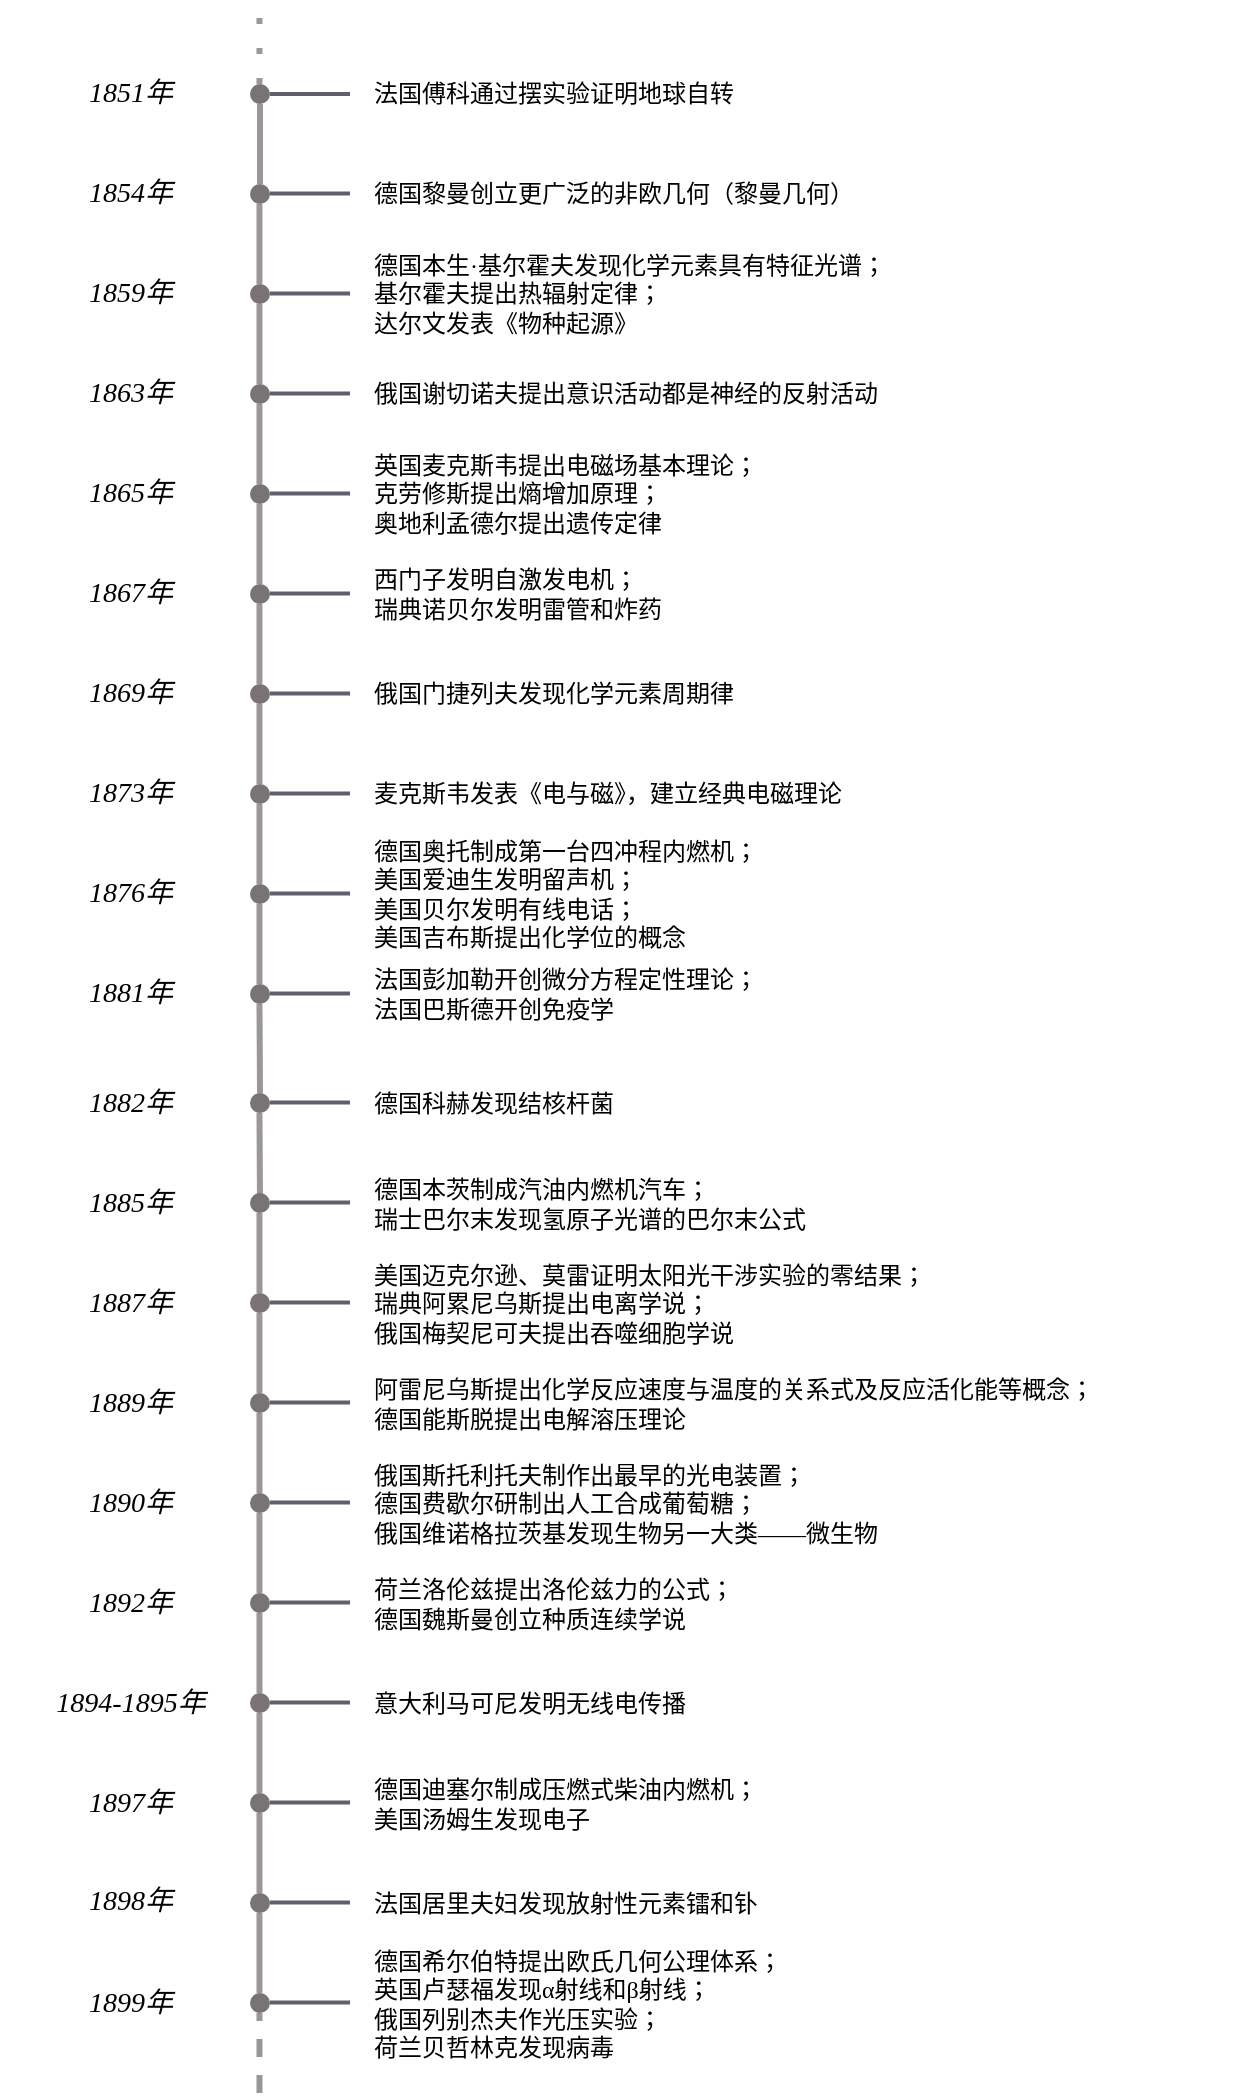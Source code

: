 <mxfile version="21.2.1" type="device">
  <diagram name="第 1 页" id="E8oEpTzGUvyuNaN51fWy">
    <mxGraphModel dx="792" dy="476" grid="1" gridSize="10" guides="1" tooltips="1" connect="1" arrows="1" fold="1" page="1" pageScale="1" pageWidth="827" pageHeight="1169" math="0" shadow="0">
      <root>
        <mxCell id="0" />
        <mxCell id="1" parent="0" />
        <mxCell id="lFroKfWNAPlT9c4xP5ak-36" value="" style="ellipse;whiteSpace=wrap;html=1;aspect=fixed;strokeColor=none;fillColor=#7a7374;" parent="1" vertex="1">
          <mxGeometry x="270" y="80" width="10" height="10" as="geometry" />
        </mxCell>
        <mxCell id="lFroKfWNAPlT9c4xP5ak-37" value="" style="ellipse;whiteSpace=wrap;html=1;aspect=fixed;strokeColor=none;fillColor=#7a7374;" parent="1" vertex="1">
          <mxGeometry x="270" y="130" width="10" height="10" as="geometry" />
        </mxCell>
        <mxCell id="lFroKfWNAPlT9c4xP5ak-38" value="" style="ellipse;whiteSpace=wrap;html=1;aspect=fixed;strokeColor=none;fillColor=#7a7374;" parent="1" vertex="1">
          <mxGeometry x="270" y="180" width="10" height="10" as="geometry" />
        </mxCell>
        <mxCell id="lFroKfWNAPlT9c4xP5ak-39" value="" style="ellipse;whiteSpace=wrap;html=1;aspect=fixed;strokeColor=none;fillColor=#7a7374;" parent="1" vertex="1">
          <mxGeometry x="270" y="230" width="10" height="10" as="geometry" />
        </mxCell>
        <mxCell id="lFroKfWNAPlT9c4xP5ak-40" value="" style="ellipse;whiteSpace=wrap;html=1;aspect=fixed;strokeColor=none;fillColor=#7a7374;" parent="1" vertex="1">
          <mxGeometry x="270" y="280" width="10" height="10" as="geometry" />
        </mxCell>
        <mxCell id="lFroKfWNAPlT9c4xP5ak-41" value="" style="ellipse;whiteSpace=wrap;html=1;aspect=fixed;strokeColor=none;fillColor=#7a7374;" parent="1" vertex="1">
          <mxGeometry x="270" y="330" width="10" height="10" as="geometry" />
        </mxCell>
        <mxCell id="lFroKfWNAPlT9c4xP5ak-42" value="" style="ellipse;whiteSpace=wrap;html=1;aspect=fixed;strokeColor=none;fillColor=#7a7374;" parent="1" vertex="1">
          <mxGeometry x="270" y="380" width="10" height="10" as="geometry" />
        </mxCell>
        <mxCell id="lFroKfWNAPlT9c4xP5ak-43" value="" style="ellipse;whiteSpace=wrap;html=1;aspect=fixed;strokeColor=none;fillColor=#7a7374;" parent="1" vertex="1">
          <mxGeometry x="270" y="430" width="10" height="10" as="geometry" />
        </mxCell>
        <mxCell id="lFroKfWNAPlT9c4xP5ak-44" value="" style="ellipse;whiteSpace=wrap;html=1;aspect=fixed;strokeColor=none;fillColor=#7a7374;" parent="1" vertex="1">
          <mxGeometry x="270" y="480" width="10" height="10" as="geometry" />
        </mxCell>
        <mxCell id="lFroKfWNAPlT9c4xP5ak-45" value="" style="ellipse;whiteSpace=wrap;html=1;aspect=fixed;strokeColor=none;fillColor=#7a7374;" parent="1" vertex="1">
          <mxGeometry x="270" y="530" width="10" height="10" as="geometry" />
        </mxCell>
        <mxCell id="lFroKfWNAPlT9c4xP5ak-46" value="" style="ellipse;whiteSpace=wrap;html=1;aspect=fixed;strokeColor=none;fillColor=#7a7374;" parent="1" vertex="1">
          <mxGeometry x="270" y="584.5" width="10" height="10" as="geometry" />
        </mxCell>
        <mxCell id="lFroKfWNAPlT9c4xP5ak-47" value="" style="ellipse;whiteSpace=wrap;html=1;aspect=fixed;strokeColor=none;fillColor=#7a7374;" parent="1" vertex="1">
          <mxGeometry x="270" y="634.5" width="10" height="10" as="geometry" />
        </mxCell>
        <mxCell id="lFroKfWNAPlT9c4xP5ak-48" value="" style="ellipse;whiteSpace=wrap;html=1;aspect=fixed;strokeColor=none;fillColor=#7a7374;" parent="1" vertex="1">
          <mxGeometry x="270" y="684.5" width="10" height="10" as="geometry" />
        </mxCell>
        <mxCell id="lFroKfWNAPlT9c4xP5ak-49" value="" style="ellipse;whiteSpace=wrap;html=1;aspect=fixed;strokeColor=none;fillColor=#7a7374;" parent="1" vertex="1">
          <mxGeometry x="270" y="734.5" width="10" height="10" as="geometry" />
        </mxCell>
        <mxCell id="lFroKfWNAPlT9c4xP5ak-50" value="" style="ellipse;whiteSpace=wrap;html=1;aspect=fixed;strokeColor=none;fillColor=#7a7374;" parent="1" vertex="1">
          <mxGeometry x="270" y="784.5" width="10" height="10" as="geometry" />
        </mxCell>
        <mxCell id="lFroKfWNAPlT9c4xP5ak-51" value="" style="ellipse;whiteSpace=wrap;html=1;aspect=fixed;strokeColor=none;fillColor=#7a7374;" parent="1" vertex="1">
          <mxGeometry x="270" y="834.5" width="10" height="10" as="geometry" />
        </mxCell>
        <mxCell id="lFroKfWNAPlT9c4xP5ak-52" value="" style="ellipse;whiteSpace=wrap;html=1;aspect=fixed;strokeColor=none;fillColor=#7a7374;" parent="1" vertex="1">
          <mxGeometry x="270" y="884.5" width="10" height="10" as="geometry" />
        </mxCell>
        <mxCell id="lFroKfWNAPlT9c4xP5ak-53" value="" style="ellipse;whiteSpace=wrap;html=1;aspect=fixed;strokeColor=none;fillColor=#7a7374;" parent="1" vertex="1">
          <mxGeometry x="270" y="934.5" width="10" height="10" as="geometry" />
        </mxCell>
        <mxCell id="lFroKfWNAPlT9c4xP5ak-54" value="" style="ellipse;whiteSpace=wrap;html=1;aspect=fixed;strokeColor=none;fillColor=#7a7374;" parent="1" vertex="1">
          <mxGeometry x="270" y="984.5" width="10" height="10" as="geometry" />
        </mxCell>
        <mxCell id="lFroKfWNAPlT9c4xP5ak-55" value="" style="ellipse;whiteSpace=wrap;html=1;aspect=fixed;strokeColor=none;fillColor=#7a7374;" parent="1" vertex="1">
          <mxGeometry x="270" y="1034.5" width="10" height="10" as="geometry" />
        </mxCell>
        <mxCell id="lFroKfWNAPlT9c4xP5ak-58" value="" style="endArrow=none;html=1;rounded=1;entryX=0.5;entryY=1;entryDx=0;entryDy=0;exitX=0.5;exitY=0;exitDx=0;exitDy=0;strokeColor=#7a7374;strokeWidth=3;opacity=75;" parent="1" source="lFroKfWNAPlT9c4xP5ak-37" target="lFroKfWNAPlT9c4xP5ak-36" edge="1">
          <mxGeometry width="50" height="50" relative="1" as="geometry">
            <mxPoint x="290" y="130" as="sourcePoint" />
            <mxPoint x="350" y="100" as="targetPoint" />
          </mxGeometry>
        </mxCell>
        <mxCell id="lFroKfWNAPlT9c4xP5ak-59" value="" style="endArrow=none;html=1;rounded=1;entryX=0.5;entryY=1;entryDx=0;entryDy=0;exitX=0.5;exitY=0;exitDx=0;exitDy=0;strokeColor=#7a7374;strokeWidth=3;opacity=75;dashed=1;dashPattern=1 4;" parent="1" edge="1">
          <mxGeometry width="50" height="50" relative="1" as="geometry">
            <mxPoint x="274.74" y="80" as="sourcePoint" />
            <mxPoint x="274.74" y="40" as="targetPoint" />
          </mxGeometry>
        </mxCell>
        <mxCell id="lFroKfWNAPlT9c4xP5ak-60" value="" style="endArrow=none;html=1;rounded=1;entryX=0.5;entryY=1;entryDx=0;entryDy=0;exitX=0.5;exitY=0;exitDx=0;exitDy=0;strokeColor=#7a7374;strokeWidth=3;opacity=75;" parent="1" edge="1">
          <mxGeometry width="50" height="50" relative="1" as="geometry">
            <mxPoint x="274.74" y="180" as="sourcePoint" />
            <mxPoint x="274.74" y="140" as="targetPoint" />
          </mxGeometry>
        </mxCell>
        <mxCell id="lFroKfWNAPlT9c4xP5ak-61" value="" style="endArrow=none;html=1;rounded=1;entryX=0.5;entryY=1;entryDx=0;entryDy=0;exitX=0.5;exitY=0;exitDx=0;exitDy=0;strokeColor=#7a7374;strokeWidth=3;opacity=75;" parent="1" edge="1">
          <mxGeometry width="50" height="50" relative="1" as="geometry">
            <mxPoint x="274.74" y="230" as="sourcePoint" />
            <mxPoint x="274.74" y="190" as="targetPoint" />
          </mxGeometry>
        </mxCell>
        <mxCell id="lFroKfWNAPlT9c4xP5ak-62" value="" style="endArrow=none;html=1;rounded=1;entryX=0.5;entryY=1;entryDx=0;entryDy=0;exitX=0.5;exitY=0;exitDx=0;exitDy=0;strokeColor=#7a7374;strokeWidth=3;opacity=75;" parent="1" edge="1">
          <mxGeometry width="50" height="50" relative="1" as="geometry">
            <mxPoint x="274.74" y="280" as="sourcePoint" />
            <mxPoint x="274.74" y="240" as="targetPoint" />
          </mxGeometry>
        </mxCell>
        <mxCell id="lFroKfWNAPlT9c4xP5ak-63" value="" style="endArrow=none;html=1;rounded=1;entryX=0.5;entryY=1;entryDx=0;entryDy=0;exitX=0.5;exitY=0;exitDx=0;exitDy=0;strokeColor=#7a7374;strokeWidth=3;opacity=75;" parent="1" edge="1">
          <mxGeometry width="50" height="50" relative="1" as="geometry">
            <mxPoint x="274.74" y="330" as="sourcePoint" />
            <mxPoint x="274.74" y="290" as="targetPoint" />
          </mxGeometry>
        </mxCell>
        <mxCell id="lFroKfWNAPlT9c4xP5ak-64" value="" style="endArrow=none;html=1;rounded=1;entryX=0.5;entryY=1;entryDx=0;entryDy=0;exitX=0.5;exitY=0;exitDx=0;exitDy=0;strokeColor=#7a7374;strokeWidth=3;opacity=75;" parent="1" edge="1">
          <mxGeometry width="50" height="50" relative="1" as="geometry">
            <mxPoint x="274.74" y="380" as="sourcePoint" />
            <mxPoint x="274.74" y="340" as="targetPoint" />
          </mxGeometry>
        </mxCell>
        <mxCell id="lFroKfWNAPlT9c4xP5ak-65" value="" style="endArrow=none;html=1;rounded=1;entryX=0.5;entryY=1;entryDx=0;entryDy=0;exitX=0.5;exitY=0;exitDx=0;exitDy=0;strokeColor=#7a7374;strokeWidth=3;opacity=75;" parent="1" edge="1">
          <mxGeometry width="50" height="50" relative="1" as="geometry">
            <mxPoint x="274.74" y="430" as="sourcePoint" />
            <mxPoint x="274.74" y="390" as="targetPoint" />
          </mxGeometry>
        </mxCell>
        <mxCell id="lFroKfWNAPlT9c4xP5ak-66" value="" style="endArrow=none;html=1;rounded=1;entryX=0.5;entryY=1;entryDx=0;entryDy=0;exitX=0.5;exitY=0;exitDx=0;exitDy=0;strokeColor=#7a7374;strokeWidth=3;opacity=75;" parent="1" edge="1">
          <mxGeometry width="50" height="50" relative="1" as="geometry">
            <mxPoint x="274.74" y="480" as="sourcePoint" />
            <mxPoint x="274.74" y="440" as="targetPoint" />
          </mxGeometry>
        </mxCell>
        <mxCell id="lFroKfWNAPlT9c4xP5ak-67" value="" style="endArrow=none;html=1;rounded=1;entryX=0.5;entryY=1;entryDx=0;entryDy=0;exitX=0.5;exitY=0;exitDx=0;exitDy=0;strokeColor=#7a7374;strokeWidth=3;opacity=75;" parent="1" edge="1">
          <mxGeometry width="50" height="50" relative="1" as="geometry">
            <mxPoint x="274.74" y="530" as="sourcePoint" />
            <mxPoint x="274.74" y="490" as="targetPoint" />
          </mxGeometry>
        </mxCell>
        <mxCell id="lFroKfWNAPlT9c4xP5ak-69" value="" style="endArrow=none;html=1;rounded=1;entryX=0.5;entryY=1;entryDx=0;entryDy=0;strokeColor=#7a7374;strokeWidth=3;opacity=75;exitX=0.5;exitY=0;exitDx=0;exitDy=0;" parent="1" source="lFroKfWNAPlT9c4xP5ak-46" edge="1">
          <mxGeometry width="50" height="50" relative="1" as="geometry">
            <mxPoint x="275" y="580" as="sourcePoint" />
            <mxPoint x="274.74" y="540" as="targetPoint" />
          </mxGeometry>
        </mxCell>
        <mxCell id="lFroKfWNAPlT9c4xP5ak-70" value="" style="endArrow=none;html=1;rounded=1;entryX=0.5;entryY=1;entryDx=0;entryDy=0;strokeColor=#7a7374;strokeWidth=3;opacity=75;exitX=0.5;exitY=0;exitDx=0;exitDy=0;" parent="1" edge="1">
          <mxGeometry width="50" height="50" relative="1" as="geometry">
            <mxPoint x="275" y="639.5" as="sourcePoint" />
            <mxPoint x="274.74" y="594.5" as="targetPoint" />
          </mxGeometry>
        </mxCell>
        <mxCell id="lFroKfWNAPlT9c4xP5ak-71" value="" style="endArrow=none;html=1;rounded=1;entryX=0.5;entryY=1;entryDx=0;entryDy=0;exitX=0.5;exitY=0;exitDx=0;exitDy=0;strokeColor=#7a7374;strokeWidth=3;opacity=75;" parent="1" edge="1">
          <mxGeometry width="50" height="50" relative="1" as="geometry">
            <mxPoint x="274.74" y="684.5" as="sourcePoint" />
            <mxPoint x="274.74" y="644.5" as="targetPoint" />
          </mxGeometry>
        </mxCell>
        <mxCell id="lFroKfWNAPlT9c4xP5ak-72" value="" style="endArrow=none;html=1;rounded=1;entryX=0.5;entryY=1;entryDx=0;entryDy=0;exitX=0.5;exitY=0;exitDx=0;exitDy=0;strokeColor=#7a7374;strokeWidth=3;opacity=75;" parent="1" edge="1">
          <mxGeometry width="50" height="50" relative="1" as="geometry">
            <mxPoint x="274.74" y="734.5" as="sourcePoint" />
            <mxPoint x="274.74" y="694.5" as="targetPoint" />
          </mxGeometry>
        </mxCell>
        <mxCell id="lFroKfWNAPlT9c4xP5ak-73" value="" style="endArrow=none;html=1;rounded=1;entryX=0.5;entryY=1;entryDx=0;entryDy=0;exitX=0.5;exitY=0;exitDx=0;exitDy=0;strokeColor=#7a7374;strokeWidth=3;opacity=75;" parent="1" edge="1">
          <mxGeometry width="50" height="50" relative="1" as="geometry">
            <mxPoint x="274.74" y="784.5" as="sourcePoint" />
            <mxPoint x="274.74" y="744.5" as="targetPoint" />
          </mxGeometry>
        </mxCell>
        <mxCell id="lFroKfWNAPlT9c4xP5ak-74" value="" style="endArrow=none;html=1;rounded=1;entryX=0.5;entryY=1;entryDx=0;entryDy=0;exitX=0.5;exitY=0;exitDx=0;exitDy=0;strokeColor=#7a7374;strokeWidth=3;opacity=75;" parent="1" edge="1">
          <mxGeometry width="50" height="50" relative="1" as="geometry">
            <mxPoint x="274.74" y="834.5" as="sourcePoint" />
            <mxPoint x="274.74" y="794.5" as="targetPoint" />
          </mxGeometry>
        </mxCell>
        <mxCell id="lFroKfWNAPlT9c4xP5ak-75" value="" style="endArrow=none;html=1;rounded=1;entryX=0.5;entryY=1;entryDx=0;entryDy=0;exitX=0.5;exitY=0;exitDx=0;exitDy=0;strokeColor=#7a7374;strokeWidth=3;opacity=75;" parent="1" edge="1">
          <mxGeometry width="50" height="50" relative="1" as="geometry">
            <mxPoint x="274.74" y="884.5" as="sourcePoint" />
            <mxPoint x="274.74" y="844.5" as="targetPoint" />
          </mxGeometry>
        </mxCell>
        <mxCell id="lFroKfWNAPlT9c4xP5ak-76" value="" style="endArrow=none;html=1;rounded=1;entryX=0.5;entryY=1;entryDx=0;entryDy=0;exitX=0.5;exitY=0;exitDx=0;exitDy=0;strokeColor=#7a7374;strokeWidth=3;opacity=75;" parent="1" edge="1">
          <mxGeometry width="50" height="50" relative="1" as="geometry">
            <mxPoint x="274.74" y="934.5" as="sourcePoint" />
            <mxPoint x="274.74" y="894.5" as="targetPoint" />
          </mxGeometry>
        </mxCell>
        <mxCell id="lFroKfWNAPlT9c4xP5ak-77" value="" style="endArrow=none;html=1;rounded=1;entryX=0.5;entryY=1;entryDx=0;entryDy=0;exitX=0.5;exitY=0;exitDx=0;exitDy=0;strokeColor=#7a7374;strokeWidth=3;opacity=75;" parent="1" edge="1">
          <mxGeometry width="50" height="50" relative="1" as="geometry">
            <mxPoint x="274.74" y="984.5" as="sourcePoint" />
            <mxPoint x="274.74" y="944.5" as="targetPoint" />
          </mxGeometry>
        </mxCell>
        <mxCell id="lFroKfWNAPlT9c4xP5ak-78" value="" style="endArrow=none;html=1;rounded=1;entryX=0.5;entryY=1;entryDx=0;entryDy=0;exitX=0.5;exitY=0;exitDx=0;exitDy=0;strokeColor=#7a7374;strokeWidth=3;opacity=75;" parent="1" edge="1">
          <mxGeometry width="50" height="50" relative="1" as="geometry">
            <mxPoint x="274.74" y="1034.5" as="sourcePoint" />
            <mxPoint x="274.74" y="994.5" as="targetPoint" />
          </mxGeometry>
        </mxCell>
        <mxCell id="lFroKfWNAPlT9c4xP5ak-79" value="" style="endArrow=none;html=1;rounded=1;entryX=0.5;entryY=1;entryDx=0;entryDy=0;exitX=0.5;exitY=0;exitDx=0;exitDy=0;strokeColor=#7a7374;strokeWidth=3;opacity=75;dashed=1;" parent="1" edge="1">
          <mxGeometry width="50" height="50" relative="1" as="geometry">
            <mxPoint x="274.74" y="1084.5" as="sourcePoint" />
            <mxPoint x="274.74" y="1044.5" as="targetPoint" />
          </mxGeometry>
        </mxCell>
        <mxCell id="lFroKfWNAPlT9c4xP5ak-86" value="&lt;span style=&quot;font-size: 14px;&quot;&gt;&lt;i&gt;1851年&lt;/i&gt;&lt;/span&gt;" style="text;strokeColor=none;fillColor=none;html=1;fontSize=7;fontStyle=0;verticalAlign=middle;align=center;fontFamily=Comic Sans MS;" parent="1" vertex="1">
          <mxGeometry x="160" y="75" width="100" height="20" as="geometry" />
        </mxCell>
        <mxCell id="lFroKfWNAPlT9c4xP5ak-102" value="" style="endArrow=none;html=1;rounded=1;exitX=1;exitY=0.5;exitDx=0;exitDy=0;strokeColor=#5e616d;strokeWidth=2;" parent="1" source="lFroKfWNAPlT9c4xP5ak-36" edge="1">
          <mxGeometry width="50" height="50" relative="1" as="geometry">
            <mxPoint x="350" y="95" as="sourcePoint" />
            <mxPoint x="320" y="85" as="targetPoint" />
          </mxGeometry>
        </mxCell>
        <mxCell id="lFroKfWNAPlT9c4xP5ak-103" value="" style="endArrow=none;html=1;rounded=1;exitX=1;exitY=0.5;exitDx=0;exitDy=0;strokeColor=#5e616d;strokeWidth=2;" parent="1" edge="1">
          <mxGeometry width="50" height="50" relative="1" as="geometry">
            <mxPoint x="280" y="134.69" as="sourcePoint" />
            <mxPoint x="320" y="134.69" as="targetPoint" />
          </mxGeometry>
        </mxCell>
        <mxCell id="lFroKfWNAPlT9c4xP5ak-104" value="" style="endArrow=none;html=1;rounded=1;exitX=1;exitY=0.5;exitDx=0;exitDy=0;strokeColor=#5e616d;strokeWidth=2;" parent="1" edge="1">
          <mxGeometry width="50" height="50" relative="1" as="geometry">
            <mxPoint x="280" y="184.69" as="sourcePoint" />
            <mxPoint x="320" y="184.69" as="targetPoint" />
          </mxGeometry>
        </mxCell>
        <mxCell id="lFroKfWNAPlT9c4xP5ak-105" value="" style="endArrow=none;html=1;rounded=1;exitX=1;exitY=0.5;exitDx=0;exitDy=0;strokeColor=#5e616d;strokeWidth=2;" parent="1" edge="1">
          <mxGeometry width="50" height="50" relative="1" as="geometry">
            <mxPoint x="280" y="234.69" as="sourcePoint" />
            <mxPoint x="320" y="234.69" as="targetPoint" />
          </mxGeometry>
        </mxCell>
        <mxCell id="lFroKfWNAPlT9c4xP5ak-106" value="" style="endArrow=none;html=1;rounded=1;exitX=1;exitY=0.5;exitDx=0;exitDy=0;strokeColor=#5e616d;strokeWidth=2;" parent="1" edge="1">
          <mxGeometry width="50" height="50" relative="1" as="geometry">
            <mxPoint x="280" y="284.69" as="sourcePoint" />
            <mxPoint x="320" y="284.69" as="targetPoint" />
          </mxGeometry>
        </mxCell>
        <mxCell id="lFroKfWNAPlT9c4xP5ak-107" value="" style="endArrow=none;html=1;rounded=1;exitX=1;exitY=0.5;exitDx=0;exitDy=0;strokeColor=#5e616d;strokeWidth=2;" parent="1" edge="1">
          <mxGeometry width="50" height="50" relative="1" as="geometry">
            <mxPoint x="280" y="334.69" as="sourcePoint" />
            <mxPoint x="320" y="334.69" as="targetPoint" />
          </mxGeometry>
        </mxCell>
        <mxCell id="lFroKfWNAPlT9c4xP5ak-108" value="" style="endArrow=none;html=1;rounded=1;exitX=1;exitY=0.5;exitDx=0;exitDy=0;strokeColor=#5e616d;strokeWidth=2;" parent="1" edge="1">
          <mxGeometry width="50" height="50" relative="1" as="geometry">
            <mxPoint x="280" y="384.69" as="sourcePoint" />
            <mxPoint x="320" y="384.69" as="targetPoint" />
          </mxGeometry>
        </mxCell>
        <mxCell id="lFroKfWNAPlT9c4xP5ak-109" value="" style="endArrow=none;html=1;rounded=1;exitX=1;exitY=0.5;exitDx=0;exitDy=0;strokeColor=#5e616d;strokeWidth=2;" parent="1" edge="1">
          <mxGeometry width="50" height="50" relative="1" as="geometry">
            <mxPoint x="280" y="434.69" as="sourcePoint" />
            <mxPoint x="320" y="434.69" as="targetPoint" />
          </mxGeometry>
        </mxCell>
        <mxCell id="lFroKfWNAPlT9c4xP5ak-110" value="" style="endArrow=none;html=1;rounded=1;exitX=1;exitY=0.5;exitDx=0;exitDy=0;strokeColor=#5e616d;strokeWidth=2;" parent="1" edge="1">
          <mxGeometry width="50" height="50" relative="1" as="geometry">
            <mxPoint x="280" y="484.69" as="sourcePoint" />
            <mxPoint x="320" y="484.69" as="targetPoint" />
          </mxGeometry>
        </mxCell>
        <mxCell id="lFroKfWNAPlT9c4xP5ak-111" value="" style="endArrow=none;html=1;rounded=1;exitX=1;exitY=0.5;exitDx=0;exitDy=0;strokeColor=#5e616d;strokeWidth=2;" parent="1" edge="1">
          <mxGeometry width="50" height="50" relative="1" as="geometry">
            <mxPoint x="280" y="534.69" as="sourcePoint" />
            <mxPoint x="320" y="534.69" as="targetPoint" />
          </mxGeometry>
        </mxCell>
        <mxCell id="lFroKfWNAPlT9c4xP5ak-112" value="" style="endArrow=none;html=1;rounded=1;exitX=1;exitY=0.5;exitDx=0;exitDy=0;strokeColor=#5e616d;strokeWidth=2;" parent="1" edge="1">
          <mxGeometry width="50" height="50" relative="1" as="geometry">
            <mxPoint x="280" y="589.19" as="sourcePoint" />
            <mxPoint x="320" y="589.19" as="targetPoint" />
          </mxGeometry>
        </mxCell>
        <mxCell id="lFroKfWNAPlT9c4xP5ak-113" value="" style="endArrow=none;html=1;rounded=1;exitX=1;exitY=0.5;exitDx=0;exitDy=0;strokeColor=#5e616d;strokeWidth=2;" parent="1" edge="1">
          <mxGeometry width="50" height="50" relative="1" as="geometry">
            <mxPoint x="280" y="639.19" as="sourcePoint" />
            <mxPoint x="320" y="639.19" as="targetPoint" />
          </mxGeometry>
        </mxCell>
        <mxCell id="lFroKfWNAPlT9c4xP5ak-114" value="" style="endArrow=none;html=1;rounded=1;exitX=1;exitY=0.5;exitDx=0;exitDy=0;strokeColor=#5e616d;strokeWidth=2;" parent="1" edge="1">
          <mxGeometry width="50" height="50" relative="1" as="geometry">
            <mxPoint x="280" y="689.19" as="sourcePoint" />
            <mxPoint x="320" y="689.19" as="targetPoint" />
          </mxGeometry>
        </mxCell>
        <mxCell id="lFroKfWNAPlT9c4xP5ak-115" value="" style="endArrow=none;html=1;rounded=1;exitX=1;exitY=0.5;exitDx=0;exitDy=0;strokeColor=#5e616d;strokeWidth=2;" parent="1" edge="1">
          <mxGeometry width="50" height="50" relative="1" as="geometry">
            <mxPoint x="280" y="739.19" as="sourcePoint" />
            <mxPoint x="320" y="739.19" as="targetPoint" />
          </mxGeometry>
        </mxCell>
        <mxCell id="lFroKfWNAPlT9c4xP5ak-116" value="" style="endArrow=none;html=1;rounded=1;exitX=1;exitY=0.5;exitDx=0;exitDy=0;strokeColor=#5e616d;strokeWidth=2;" parent="1" edge="1">
          <mxGeometry width="50" height="50" relative="1" as="geometry">
            <mxPoint x="280" y="789.19" as="sourcePoint" />
            <mxPoint x="320" y="789.19" as="targetPoint" />
          </mxGeometry>
        </mxCell>
        <mxCell id="lFroKfWNAPlT9c4xP5ak-117" value="" style="endArrow=none;html=1;rounded=1;exitX=1;exitY=0.5;exitDx=0;exitDy=0;strokeColor=#5e616d;strokeWidth=2;" parent="1" edge="1">
          <mxGeometry width="50" height="50" relative="1" as="geometry">
            <mxPoint x="280" y="839.19" as="sourcePoint" />
            <mxPoint x="320" y="839.19" as="targetPoint" />
          </mxGeometry>
        </mxCell>
        <mxCell id="lFroKfWNAPlT9c4xP5ak-118" value="" style="endArrow=none;html=1;rounded=1;exitX=1;exitY=0.5;exitDx=0;exitDy=0;strokeColor=#5e616d;strokeWidth=2;" parent="1" edge="1">
          <mxGeometry width="50" height="50" relative="1" as="geometry">
            <mxPoint x="280" y="889.19" as="sourcePoint" />
            <mxPoint x="320" y="889.19" as="targetPoint" />
          </mxGeometry>
        </mxCell>
        <mxCell id="lFroKfWNAPlT9c4xP5ak-119" value="" style="endArrow=none;html=1;rounded=1;exitX=1;exitY=0.5;exitDx=0;exitDy=0;strokeColor=#5e616d;strokeWidth=2;" parent="1" edge="1">
          <mxGeometry width="50" height="50" relative="1" as="geometry">
            <mxPoint x="280" y="939.19" as="sourcePoint" />
            <mxPoint x="320" y="939.19" as="targetPoint" />
          </mxGeometry>
        </mxCell>
        <mxCell id="lFroKfWNAPlT9c4xP5ak-120" value="" style="endArrow=none;html=1;rounded=1;exitX=1;exitY=0.5;exitDx=0;exitDy=0;strokeColor=#5e616d;strokeWidth=2;" parent="1" edge="1">
          <mxGeometry width="50" height="50" relative="1" as="geometry">
            <mxPoint x="280" y="989.19" as="sourcePoint" />
            <mxPoint x="320" y="989.19" as="targetPoint" />
          </mxGeometry>
        </mxCell>
        <mxCell id="lFroKfWNAPlT9c4xP5ak-121" value="" style="endArrow=none;html=1;rounded=1;exitX=1;exitY=0.5;exitDx=0;exitDy=0;strokeColor=#5e616d;strokeWidth=2;" parent="1" edge="1">
          <mxGeometry width="50" height="50" relative="1" as="geometry">
            <mxPoint x="280" y="1039.19" as="sourcePoint" />
            <mxPoint x="320" y="1039.19" as="targetPoint" />
          </mxGeometry>
        </mxCell>
        <mxCell id="lFroKfWNAPlT9c4xP5ak-122" value="&lt;span style=&quot;font-size: 14px;&quot;&gt;&lt;i&gt;1854&lt;/i&gt;&lt;/span&gt;&lt;i style=&quot;border-color: var(--border-color); font-size: 14px;&quot;&gt;年&lt;/i&gt;" style="text;strokeColor=none;fillColor=none;html=1;fontSize=7;fontStyle=0;verticalAlign=middle;align=center;fontFamily=Comic Sans MS;" parent="1" vertex="1">
          <mxGeometry x="160" y="125" width="100" height="20" as="geometry" />
        </mxCell>
        <mxCell id="lFroKfWNAPlT9c4xP5ak-123" value="&lt;span style=&quot;font-size: 14px;&quot;&gt;&lt;i&gt;1859&lt;/i&gt;&lt;/span&gt;&lt;i style=&quot;border-color: var(--border-color); font-size: 14px;&quot;&gt;年&lt;/i&gt;" style="text;strokeColor=none;fillColor=none;html=1;fontSize=7;fontStyle=0;verticalAlign=middle;align=center;fontFamily=Comic Sans MS;" parent="1" vertex="1">
          <mxGeometry x="160" y="175" width="100" height="20" as="geometry" />
        </mxCell>
        <mxCell id="lFroKfWNAPlT9c4xP5ak-124" value="&lt;span style=&quot;font-size: 14px;&quot;&gt;&lt;i&gt;1863&lt;/i&gt;&lt;/span&gt;&lt;i style=&quot;border-color: var(--border-color); font-size: 14px;&quot;&gt;年&lt;/i&gt;" style="text;strokeColor=none;fillColor=none;html=1;fontSize=7;fontStyle=0;verticalAlign=middle;align=center;fontFamily=Comic Sans MS;" parent="1" vertex="1">
          <mxGeometry x="160" y="225" width="100" height="20" as="geometry" />
        </mxCell>
        <mxCell id="lFroKfWNAPlT9c4xP5ak-125" value="&lt;span style=&quot;font-size: 14px;&quot;&gt;&lt;i&gt;1865&lt;/i&gt;&lt;/span&gt;&lt;i style=&quot;border-color: var(--border-color); font-size: 14px;&quot;&gt;年&lt;/i&gt;" style="text;strokeColor=none;fillColor=none;html=1;fontSize=7;fontStyle=0;verticalAlign=middle;align=center;fontFamily=Comic Sans MS;" parent="1" vertex="1">
          <mxGeometry x="160" y="275" width="100" height="20" as="geometry" />
        </mxCell>
        <mxCell id="lFroKfWNAPlT9c4xP5ak-126" value="&lt;span style=&quot;font-size: 14px;&quot;&gt;&lt;i&gt;1867&lt;/i&gt;&lt;/span&gt;&lt;i style=&quot;border-color: var(--border-color); font-size: 14px;&quot;&gt;年&lt;/i&gt;" style="text;strokeColor=none;fillColor=none;html=1;fontSize=7;fontStyle=0;verticalAlign=middle;align=center;fontFamily=Comic Sans MS;" parent="1" vertex="1">
          <mxGeometry x="160" y="325" width="100" height="20" as="geometry" />
        </mxCell>
        <mxCell id="lFroKfWNAPlT9c4xP5ak-127" value="&lt;span style=&quot;font-size: 14px;&quot;&gt;&lt;i&gt;1869&lt;/i&gt;&lt;/span&gt;&lt;i style=&quot;border-color: var(--border-color); font-size: 14px;&quot;&gt;年&lt;/i&gt;" style="text;strokeColor=none;fillColor=none;html=1;fontSize=7;fontStyle=0;verticalAlign=middle;align=center;fontFamily=Comic Sans MS;" parent="1" vertex="1">
          <mxGeometry x="160" y="374.5" width="100" height="20" as="geometry" />
        </mxCell>
        <mxCell id="lFroKfWNAPlT9c4xP5ak-128" value="&lt;span style=&quot;font-size: 14px;&quot;&gt;&lt;i&gt;1873&lt;/i&gt;&lt;/span&gt;&lt;i style=&quot;border-color: var(--border-color); font-size: 14px;&quot;&gt;年&lt;/i&gt;" style="text;strokeColor=none;fillColor=none;html=1;fontSize=7;fontStyle=0;verticalAlign=middle;align=center;fontFamily=Comic Sans MS;" parent="1" vertex="1">
          <mxGeometry x="160" y="424.5" width="100" height="20" as="geometry" />
        </mxCell>
        <mxCell id="lFroKfWNAPlT9c4xP5ak-129" value="&lt;span style=&quot;font-size: 14px;&quot;&gt;&lt;i&gt;1876&lt;/i&gt;&lt;/span&gt;&lt;i style=&quot;border-color: var(--border-color); font-size: 14px;&quot;&gt;年&lt;/i&gt;" style="text;strokeColor=none;fillColor=none;html=1;fontSize=7;fontStyle=0;verticalAlign=middle;align=center;fontFamily=Comic Sans MS;" parent="1" vertex="1">
          <mxGeometry x="160" y="474.5" width="100" height="20" as="geometry" />
        </mxCell>
        <mxCell id="lFroKfWNAPlT9c4xP5ak-130" value="&lt;span style=&quot;font-size: 14px;&quot;&gt;&lt;i&gt;1881&lt;/i&gt;&lt;/span&gt;&lt;i style=&quot;border-color: var(--border-color); font-size: 14px;&quot;&gt;年&lt;/i&gt;" style="text;strokeColor=none;fillColor=none;html=1;fontSize=7;fontStyle=0;verticalAlign=middle;align=center;fontFamily=Comic Sans MS;" parent="1" vertex="1">
          <mxGeometry x="160" y="524.5" width="100" height="20" as="geometry" />
        </mxCell>
        <mxCell id="lFroKfWNAPlT9c4xP5ak-131" value="&lt;span style=&quot;font-size: 14px;&quot;&gt;&lt;i&gt;1882&lt;/i&gt;&lt;/span&gt;&lt;i style=&quot;border-color: var(--border-color); font-size: 14px;&quot;&gt;年&lt;/i&gt;" style="text;strokeColor=none;fillColor=none;html=1;fontSize=7;fontStyle=0;verticalAlign=middle;align=center;fontFamily=Comic Sans MS;" parent="1" vertex="1">
          <mxGeometry x="145" y="579.5" width="130" height="20" as="geometry" />
        </mxCell>
        <mxCell id="lFroKfWNAPlT9c4xP5ak-132" value="&lt;span style=&quot;font-size: 14px;&quot;&gt;&lt;i&gt;1885&lt;/i&gt;&lt;/span&gt;&lt;i style=&quot;border-color: var(--border-color); font-size: 14px;&quot;&gt;年&lt;/i&gt;" style="text;strokeColor=none;fillColor=none;html=1;fontSize=7;fontStyle=0;verticalAlign=middle;align=center;fontFamily=Comic Sans MS;" parent="1" vertex="1">
          <mxGeometry x="160" y="629.5" width="100" height="20" as="geometry" />
        </mxCell>
        <mxCell id="lFroKfWNAPlT9c4xP5ak-133" value="&lt;span style=&quot;font-size: 14px;&quot;&gt;&lt;i&gt;1887&lt;/i&gt;&lt;/span&gt;&lt;i style=&quot;border-color: var(--border-color); font-size: 14px;&quot;&gt;年&lt;/i&gt;" style="text;strokeColor=none;fillColor=none;html=1;fontSize=7;fontStyle=0;verticalAlign=middle;align=center;fontFamily=Comic Sans MS;" parent="1" vertex="1">
          <mxGeometry x="160" y="679.75" width="100" height="20" as="geometry" />
        </mxCell>
        <mxCell id="lFroKfWNAPlT9c4xP5ak-134" value="&lt;span style=&quot;font-size: 14px;&quot;&gt;&lt;i&gt;1889&lt;/i&gt;&lt;/span&gt;&lt;i style=&quot;border-color: var(--border-color); font-size: 14px;&quot;&gt;年&lt;/i&gt;" style="text;strokeColor=none;fillColor=none;html=1;fontSize=7;fontStyle=0;verticalAlign=middle;align=center;fontFamily=Comic Sans MS;" parent="1" vertex="1">
          <mxGeometry x="160" y="729.75" width="100" height="20" as="geometry" />
        </mxCell>
        <mxCell id="lFroKfWNAPlT9c4xP5ak-135" value="&lt;span style=&quot;font-size: 14px;&quot;&gt;&lt;i&gt;1890&lt;/i&gt;&lt;/span&gt;&lt;i style=&quot;border-color: var(--border-color); font-size: 14px;&quot;&gt;年&lt;/i&gt;" style="text;strokeColor=none;fillColor=none;html=1;fontSize=7;fontStyle=0;verticalAlign=middle;align=center;fontFamily=Comic Sans MS;" parent="1" vertex="1">
          <mxGeometry x="160" y="779.5" width="100" height="20" as="geometry" />
        </mxCell>
        <mxCell id="lFroKfWNAPlT9c4xP5ak-136" value="&lt;span style=&quot;font-size: 14px;&quot;&gt;&lt;i&gt;1892&lt;/i&gt;&lt;/span&gt;&lt;i style=&quot;border-color: var(--border-color); font-size: 14px;&quot;&gt;年&lt;/i&gt;" style="text;strokeColor=none;fillColor=none;html=1;fontSize=7;fontStyle=0;verticalAlign=middle;align=center;fontFamily=Comic Sans MS;" parent="1" vertex="1">
          <mxGeometry x="160" y="829.75" width="100" height="20" as="geometry" />
        </mxCell>
        <mxCell id="lFroKfWNAPlT9c4xP5ak-137" value="&lt;span style=&quot;font-size: 14px;&quot;&gt;&lt;i&gt;1894-1895&lt;/i&gt;&lt;/span&gt;&lt;i style=&quot;border-color: var(--border-color); font-size: 14px;&quot;&gt;年&lt;/i&gt;" style="text;strokeColor=none;fillColor=none;html=1;fontSize=7;fontStyle=0;verticalAlign=middle;align=center;fontFamily=Comic Sans MS;" parent="1" vertex="1">
          <mxGeometry x="160" y="879.75" width="100" height="20" as="geometry" />
        </mxCell>
        <mxCell id="lFroKfWNAPlT9c4xP5ak-138" value="&lt;span style=&quot;font-size: 14px;&quot;&gt;&lt;i&gt;1897&lt;/i&gt;&lt;/span&gt;&lt;i style=&quot;border-color: var(--border-color); font-size: 14px;&quot;&gt;年&lt;/i&gt;" style="text;strokeColor=none;fillColor=none;html=1;fontSize=7;fontStyle=0;verticalAlign=middle;align=center;fontFamily=Comic Sans MS;" parent="1" vertex="1">
          <mxGeometry x="160" y="929.5" width="100" height="20" as="geometry" />
        </mxCell>
        <mxCell id="lFroKfWNAPlT9c4xP5ak-139" value="&lt;span style=&quot;font-size: 14px;&quot;&gt;&lt;i&gt;1898&lt;/i&gt;&lt;/span&gt;&lt;i style=&quot;border-color: var(--border-color); font-size: 14px;&quot;&gt;年&lt;/i&gt;" style="text;strokeColor=none;fillColor=none;html=1;fontSize=7;fontStyle=0;verticalAlign=middle;align=center;fontFamily=Comic Sans MS;" parent="1" vertex="1">
          <mxGeometry x="160" y="979.25" width="100" height="20" as="geometry" />
        </mxCell>
        <mxCell id="lFroKfWNAPlT9c4xP5ak-140" value="&lt;span style=&quot;font-size: 14px;&quot;&gt;&lt;i&gt;1899&lt;/i&gt;&lt;/span&gt;&lt;i style=&quot;border-color: var(--border-color); font-size: 14px;&quot;&gt;年&lt;/i&gt;" style="text;strokeColor=none;fillColor=none;html=1;fontSize=7;fontStyle=0;verticalAlign=middle;align=center;fontFamily=Comic Sans MS;" parent="1" vertex="1">
          <mxGeometry x="160" y="1029.5" width="100" height="20" as="geometry" />
        </mxCell>
        <mxCell id="lFroKfWNAPlT9c4xP5ak-141" value="&lt;font face=&quot;Times New Roman&quot;&gt;法国傅科通过摆实验证明地球自转&lt;/font&gt;" style="text;html=1;strokeColor=none;fillColor=none;align=left;verticalAlign=middle;whiteSpace=wrap;rounded=0;" parent="1" vertex="1">
          <mxGeometry x="330" y="75" width="380" height="20" as="geometry" />
        </mxCell>
        <mxCell id="lFroKfWNAPlT9c4xP5ak-142" value="&lt;font face=&quot;Times New Roman&quot;&gt;德国黎曼创立更广泛的非欧几何（黎曼几何）&lt;/font&gt;" style="text;html=1;strokeColor=none;fillColor=none;align=left;verticalAlign=middle;whiteSpace=wrap;rounded=0;" parent="1" vertex="1">
          <mxGeometry x="330" y="125" width="300" height="20" as="geometry" />
        </mxCell>
        <mxCell id="lFroKfWNAPlT9c4xP5ak-143" value="&lt;font face=&quot;Times New Roman&quot;&gt;德国本生·基尔霍夫发现化学元素具有特征光谱；&lt;br&gt;基尔霍夫提出热辐射定律；&lt;br&gt;达尔文发表《物种起源》&lt;/font&gt;" style="text;html=1;strokeColor=none;fillColor=none;align=left;verticalAlign=middle;whiteSpace=wrap;rounded=0;" parent="1" vertex="1">
          <mxGeometry x="330" y="175" width="360" height="20" as="geometry" />
        </mxCell>
        <mxCell id="lFroKfWNAPlT9c4xP5ak-144" value="&lt;font face=&quot;Times New Roman&quot;&gt;俄国谢切诺夫提出意识活动都是神经的反射活动&lt;/font&gt;" style="text;html=1;strokeColor=none;fillColor=none;align=left;verticalAlign=middle;whiteSpace=wrap;rounded=0;" parent="1" vertex="1">
          <mxGeometry x="330" y="225" width="380" height="20" as="geometry" />
        </mxCell>
        <mxCell id="lFroKfWNAPlT9c4xP5ak-145" value="英国麦克斯韦提出电磁场基本理论；&lt;br&gt;克劳修斯提出熵增加原理；&lt;br&gt;奥地利孟德尔提出遗传定律" style="text;html=1;strokeColor=none;fillColor=none;align=left;verticalAlign=middle;whiteSpace=wrap;rounded=0;" parent="1" vertex="1">
          <mxGeometry x="330" y="275" width="400" height="20" as="geometry" />
        </mxCell>
        <mxCell id="lFroKfWNAPlT9c4xP5ak-146" value="&lt;font face=&quot;Times New Roman&quot;&gt;西门子发明自激发电机；&lt;br&gt;瑞典诺贝尔发明雷管和炸药&lt;/font&gt;" style="text;html=1;strokeColor=none;fillColor=none;align=left;verticalAlign=middle;whiteSpace=wrap;rounded=0;" parent="1" vertex="1">
          <mxGeometry x="330" y="325" width="300" height="20" as="geometry" />
        </mxCell>
        <mxCell id="lFroKfWNAPlT9c4xP5ak-147" value="&lt;font face=&quot;Times New Roman&quot;&gt;俄国门捷列夫发现化学元素周期律&lt;/font&gt;" style="text;html=1;strokeColor=none;fillColor=none;align=left;verticalAlign=middle;whiteSpace=wrap;rounded=0;" parent="1" vertex="1">
          <mxGeometry x="330" y="375" width="310" height="20" as="geometry" />
        </mxCell>
        <mxCell id="lFroKfWNAPlT9c4xP5ak-148" value="&lt;font face=&quot;Times New Roman&quot;&gt;麦克斯韦发表《电与磁》，建立经典电磁理论&lt;/font&gt;" style="text;html=1;strokeColor=none;fillColor=none;align=left;verticalAlign=middle;whiteSpace=wrap;rounded=0;" parent="1" vertex="1">
          <mxGeometry x="330" y="425" width="290" height="20" as="geometry" />
        </mxCell>
        <mxCell id="lFroKfWNAPlT9c4xP5ak-149" value="德国奥托制成第一台四冲程内燃机；&lt;br&gt;美国爱迪生发明留声机；&lt;br&gt;美国贝尔发明有线电话；&lt;br&gt;美国吉布斯提出化学位的概念" style="text;html=1;strokeColor=none;fillColor=none;align=left;verticalAlign=middle;whiteSpace=wrap;rounded=0;" parent="1" vertex="1">
          <mxGeometry x="330" y="475" width="260" height="20" as="geometry" />
        </mxCell>
        <mxCell id="lFroKfWNAPlT9c4xP5ak-150" value="&lt;font face=&quot;Times New Roman&quot;&gt;法国彭加勒开创微分方程定性理论；&lt;br&gt;法国巴斯德开创免疫学&lt;/font&gt;" style="text;html=1;strokeColor=none;fillColor=none;align=left;verticalAlign=middle;whiteSpace=wrap;rounded=0;" parent="1" vertex="1">
          <mxGeometry x="330" y="525" width="340" height="20" as="geometry" />
        </mxCell>
        <mxCell id="lFroKfWNAPlT9c4xP5ak-151" value="&lt;font face=&quot;Times New Roman&quot;&gt;德国科赫发现结核杆菌&lt;/font&gt;" style="text;html=1;strokeColor=none;fillColor=none;align=left;verticalAlign=middle;whiteSpace=wrap;rounded=0;" parent="1" vertex="1">
          <mxGeometry x="330" y="579.5" width="270" height="20" as="geometry" />
        </mxCell>
        <mxCell id="lFroKfWNAPlT9c4xP5ak-153" value="德国本茨制成汽油内燃机汽车；&lt;br&gt;瑞士巴尔末发现氢原子光谱的巴尔末公式" style="text;html=1;strokeColor=none;fillColor=none;align=left;verticalAlign=middle;whiteSpace=wrap;rounded=0;" parent="1" vertex="1">
          <mxGeometry x="330" y="629.5" width="320" height="20" as="geometry" />
        </mxCell>
        <mxCell id="lFroKfWNAPlT9c4xP5ak-154" value="&lt;font face=&quot;Times New Roman&quot;&gt;美国迈克尔逊、莫雷证明太阳光干涉实验的零结果；&lt;br&gt;瑞典阿累尼乌斯提出电离学说；&lt;br&gt;俄国梅契尼可夫提出吞噬细胞学说&lt;/font&gt;" style="text;html=1;strokeColor=none;fillColor=none;align=left;verticalAlign=middle;whiteSpace=wrap;rounded=0;" parent="1" vertex="1">
          <mxGeometry x="330" y="679.5" width="380" height="20" as="geometry" />
        </mxCell>
        <mxCell id="lFroKfWNAPlT9c4xP5ak-155" value="&lt;font face=&quot;Times New Roman&quot;&gt;阿雷尼乌斯提出化学反应速度与温度的关系式及反应活化能等概念；&lt;br&gt;德国能斯脱提出电解溶压理论&lt;/font&gt;" style="text;html=1;strokeColor=none;fillColor=none;align=left;verticalAlign=middle;whiteSpace=wrap;rounded=0;" parent="1" vertex="1">
          <mxGeometry x="330" y="729.5" width="440" height="20" as="geometry" />
        </mxCell>
        <mxCell id="lFroKfWNAPlT9c4xP5ak-156" value="&lt;font face=&quot;Times New Roman&quot;&gt;俄国斯托利托夫制作出最早的光电装置；&lt;br&gt;德国费歇尔研制出人工合成葡萄糖；&lt;br&gt;俄国维诺格拉茨基发现生物另一大类——微生物&lt;/font&gt;" style="text;html=1;strokeColor=none;fillColor=none;align=left;verticalAlign=middle;whiteSpace=wrap;rounded=0;" parent="1" vertex="1">
          <mxGeometry x="330" y="779.5" width="390" height="20" as="geometry" />
        </mxCell>
        <mxCell id="lFroKfWNAPlT9c4xP5ak-157" value="&lt;font face=&quot;Times New Roman&quot;&gt;荷兰洛伦兹提出洛伦兹力的公式；&lt;br&gt;德国魏斯曼创立种质连续学说&lt;/font&gt;" style="text;html=1;strokeColor=none;fillColor=none;align=left;verticalAlign=middle;whiteSpace=wrap;rounded=0;" parent="1" vertex="1">
          <mxGeometry x="330" y="829.5" width="290" height="20" as="geometry" />
        </mxCell>
        <mxCell id="lFroKfWNAPlT9c4xP5ak-158" value="&lt;font face=&quot;Times New Roman&quot;&gt;意大利马可尼发明无线电传播&lt;/font&gt;" style="text;html=1;strokeColor=none;fillColor=none;align=left;verticalAlign=middle;whiteSpace=wrap;rounded=0;" parent="1" vertex="1">
          <mxGeometry x="330" y="879.5" width="350" height="20" as="geometry" />
        </mxCell>
        <mxCell id="lFroKfWNAPlT9c4xP5ak-159" value="&lt;font face=&quot;Times New Roman&quot;&gt;德国迪塞尔制成压燃式柴油内燃机；&lt;br&gt;美国汤姆生发现电子&lt;/font&gt;" style="text;html=1;strokeColor=none;fillColor=none;align=left;verticalAlign=middle;whiteSpace=wrap;rounded=0;" parent="1" vertex="1">
          <mxGeometry x="330" y="929.5" width="340" height="20" as="geometry" />
        </mxCell>
        <mxCell id="lFroKfWNAPlT9c4xP5ak-160" value="&lt;font face=&quot;Times New Roman&quot;&gt;法国居里夫妇发现放射性元素镭和钋&lt;/font&gt;" style="text;html=1;strokeColor=none;fillColor=none;align=left;verticalAlign=middle;whiteSpace=wrap;rounded=0;" parent="1" vertex="1">
          <mxGeometry x="330" y="979.5" width="380" height="20" as="geometry" />
        </mxCell>
        <mxCell id="lFroKfWNAPlT9c4xP5ak-161" value="&lt;font face=&quot;Times New Roman&quot;&gt;德国希尔伯特提出欧氏几何公理体系；&lt;br&gt;英国卢瑟福发现α射线和β射线；&lt;br&gt;俄国列别杰夫作光压实验；&lt;br&gt;荷兰贝哲林克发现病毒&lt;/font&gt;" style="text;html=1;strokeColor=none;fillColor=none;align=left;verticalAlign=middle;whiteSpace=wrap;rounded=0;" parent="1" vertex="1">
          <mxGeometry x="330" y="1029.5" width="340" height="20" as="geometry" />
        </mxCell>
      </root>
    </mxGraphModel>
  </diagram>
</mxfile>
